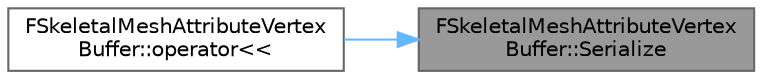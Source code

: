 digraph "FSkeletalMeshAttributeVertexBuffer::Serialize"
{
 // INTERACTIVE_SVG=YES
 // LATEX_PDF_SIZE
  bgcolor="transparent";
  edge [fontname=Helvetica,fontsize=10,labelfontname=Helvetica,labelfontsize=10];
  node [fontname=Helvetica,fontsize=10,shape=box,height=0.2,width=0.4];
  rankdir="RL";
  Node1 [id="Node000001",label="FSkeletalMeshAttributeVertex\lBuffer::Serialize",height=0.2,width=0.4,color="gray40", fillcolor="grey60", style="filled", fontcolor="black",tooltip=" "];
  Node1 -> Node2 [id="edge1_Node000001_Node000002",dir="back",color="steelblue1",style="solid",tooltip=" "];
  Node2 [id="Node000002",label="FSkeletalMeshAttributeVertex\lBuffer::operator\<\<",height=0.2,width=0.4,color="grey40", fillcolor="white", style="filled",URL="$d9/d62/classFSkeletalMeshAttributeVertexBuffer.html#a78570bd5ea5eef7b7ca76d85bb4e5798",tooltip=" "];
}
